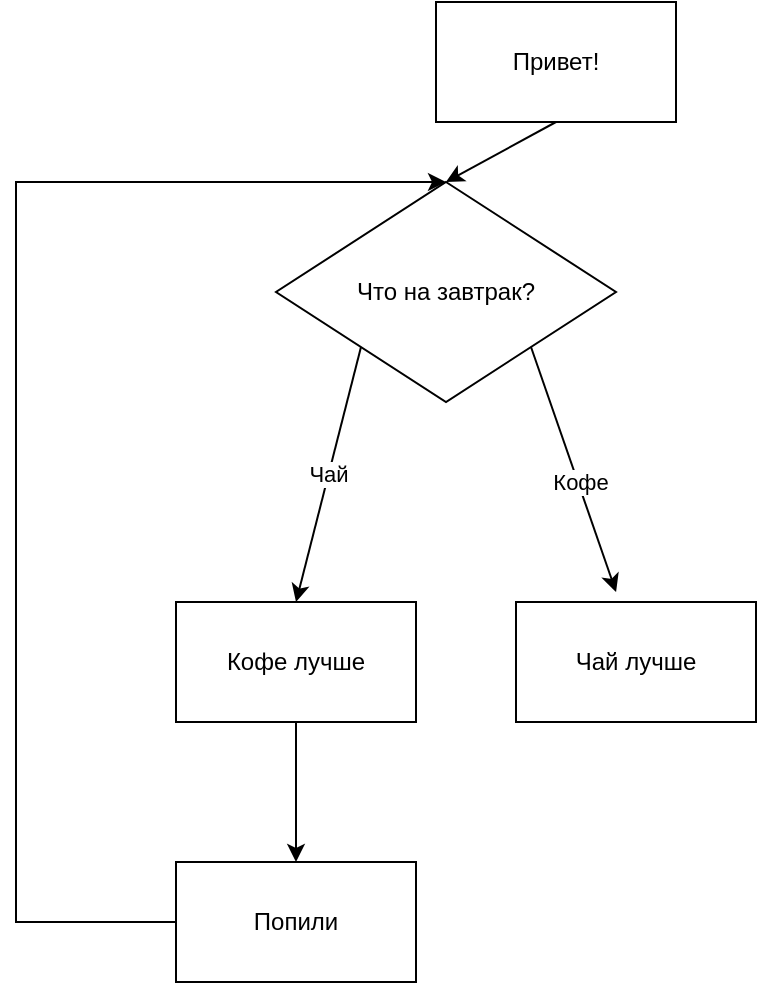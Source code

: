<mxfile version="20.0.4" type="github">
  <diagram id="I7OJeAxPFiSJ3sLQ8TR0" name="Page-1">
    <mxGraphModel dx="2066" dy="2273" grid="1" gridSize="10" guides="1" tooltips="1" connect="1" arrows="1" fold="1" page="1" pageScale="1" pageWidth="827" pageHeight="1169" math="0" shadow="0">
      <root>
        <mxCell id="0" />
        <mxCell id="1" parent="0" />
        <mxCell id="fkRU3V8xk3izk2TObypj-2" value="Кофе лучше" style="rounded=0;whiteSpace=wrap;html=1;" vertex="1" parent="1">
          <mxGeometry x="140" y="200" width="120" height="60" as="geometry" />
        </mxCell>
        <object label="Чай" data="" id="fkRU3V8xk3izk2TObypj-3">
          <mxCell style="endArrow=classic;html=1;rounded=0;exitX=0;exitY=1;exitDx=0;exitDy=0;entryX=0.5;entryY=0;entryDx=0;entryDy=0;" edge="1" parent="1" source="fkRU3V8xk3izk2TObypj-19" target="fkRU3V8xk3izk2TObypj-2">
            <mxGeometry width="50" height="50" relative="1" as="geometry">
              <mxPoint x="252.5" y="110" as="sourcePoint" />
              <mxPoint x="280" y="230" as="targetPoint" />
            </mxGeometry>
          </mxCell>
        </object>
        <mxCell id="fkRU3V8xk3izk2TObypj-12" value="Чай лучше" style="rounded=0;whiteSpace=wrap;html=1;" vertex="1" parent="1">
          <mxGeometry x="310" y="200" width="120" height="60" as="geometry" />
        </mxCell>
        <mxCell id="fkRU3V8xk3izk2TObypj-13" value="Привет!" style="rounded=0;whiteSpace=wrap;html=1;" vertex="1" parent="1">
          <mxGeometry x="270" y="-100" width="120" height="60" as="geometry" />
        </mxCell>
        <mxCell id="fkRU3V8xk3izk2TObypj-14" value="" style="endArrow=classic;html=1;rounded=0;exitX=0.5;exitY=1;exitDx=0;exitDy=0;entryX=0.5;entryY=0;entryDx=0;entryDy=0;" edge="1" parent="1" source="fkRU3V8xk3izk2TObypj-13" target="fkRU3V8xk3izk2TObypj-19">
          <mxGeometry width="50" height="50" relative="1" as="geometry">
            <mxPoint x="710" y="300" as="sourcePoint" />
            <mxPoint x="270" y="50" as="targetPoint" />
          </mxGeometry>
        </mxCell>
        <mxCell id="fkRU3V8xk3izk2TObypj-15" value="" style="endArrow=classic;html=1;rounded=0;exitX=1;exitY=1;exitDx=0;exitDy=0;entryX=0.417;entryY=-0.083;entryDx=0;entryDy=0;entryPerimeter=0;" edge="1" parent="1" source="fkRU3V8xk3izk2TObypj-19" target="fkRU3V8xk3izk2TObypj-12">
          <mxGeometry width="50" height="50" relative="1" as="geometry">
            <mxPoint x="287.04" y="111.02" as="sourcePoint" />
            <mxPoint x="320" y="110" as="targetPoint" />
          </mxGeometry>
        </mxCell>
        <mxCell id="fkRU3V8xk3izk2TObypj-16" value="Кофе" style="edgeLabel;html=1;align=center;verticalAlign=middle;resizable=0;points=[];" vertex="1" connectable="0" parent="fkRU3V8xk3izk2TObypj-15">
          <mxGeometry x="0.107" y="1" relative="1" as="geometry">
            <mxPoint as="offset" />
          </mxGeometry>
        </mxCell>
        <mxCell id="fkRU3V8xk3izk2TObypj-17" value="" style="endArrow=classic;html=1;rounded=0;exitX=0.5;exitY=1;exitDx=0;exitDy=0;" edge="1" parent="1" source="fkRU3V8xk3izk2TObypj-2">
          <mxGeometry width="50" height="50" relative="1" as="geometry">
            <mxPoint x="710" y="300" as="sourcePoint" />
            <mxPoint x="200" y="330" as="targetPoint" />
          </mxGeometry>
        </mxCell>
        <mxCell id="fkRU3V8xk3izk2TObypj-18" value="Попили" style="rounded=0;whiteSpace=wrap;html=1;" vertex="1" parent="1">
          <mxGeometry x="140" y="330" width="120" height="60" as="geometry" />
        </mxCell>
        <mxCell id="fkRU3V8xk3izk2TObypj-19" value="Что на завтрак?" style="rhombus;whiteSpace=wrap;html=1;rounded=0;sketch=0;" vertex="1" parent="1">
          <mxGeometry x="190" y="-10" width="170" height="110" as="geometry" />
        </mxCell>
        <mxCell id="fkRU3V8xk3izk2TObypj-21" value="" style="endArrow=classic;html=1;rounded=0;exitX=0;exitY=0.5;exitDx=0;exitDy=0;entryX=0.5;entryY=0;entryDx=0;entryDy=0;" edge="1" parent="1" source="fkRU3V8xk3izk2TObypj-18" target="fkRU3V8xk3izk2TObypj-19">
          <mxGeometry width="50" height="50" relative="1" as="geometry">
            <mxPoint x="710" y="300" as="sourcePoint" />
            <mxPoint x="760" y="250" as="targetPoint" />
            <Array as="points">
              <mxPoint x="60" y="360" />
              <mxPoint x="60" y="-10" />
            </Array>
          </mxGeometry>
        </mxCell>
      </root>
    </mxGraphModel>
  </diagram>
</mxfile>
